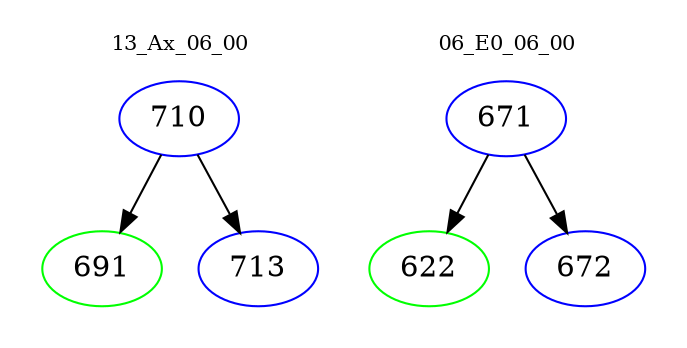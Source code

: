 digraph{
subgraph cluster_0 {
color = white
label = "13_Ax_06_00";
fontsize=10;
T0_710 [label="710", color="blue"]
T0_710 -> T0_691 [color="black"]
T0_691 [label="691", color="green"]
T0_710 -> T0_713 [color="black"]
T0_713 [label="713", color="blue"]
}
subgraph cluster_1 {
color = white
label = "06_E0_06_00";
fontsize=10;
T1_671 [label="671", color="blue"]
T1_671 -> T1_622 [color="black"]
T1_622 [label="622", color="green"]
T1_671 -> T1_672 [color="black"]
T1_672 [label="672", color="blue"]
}
}
